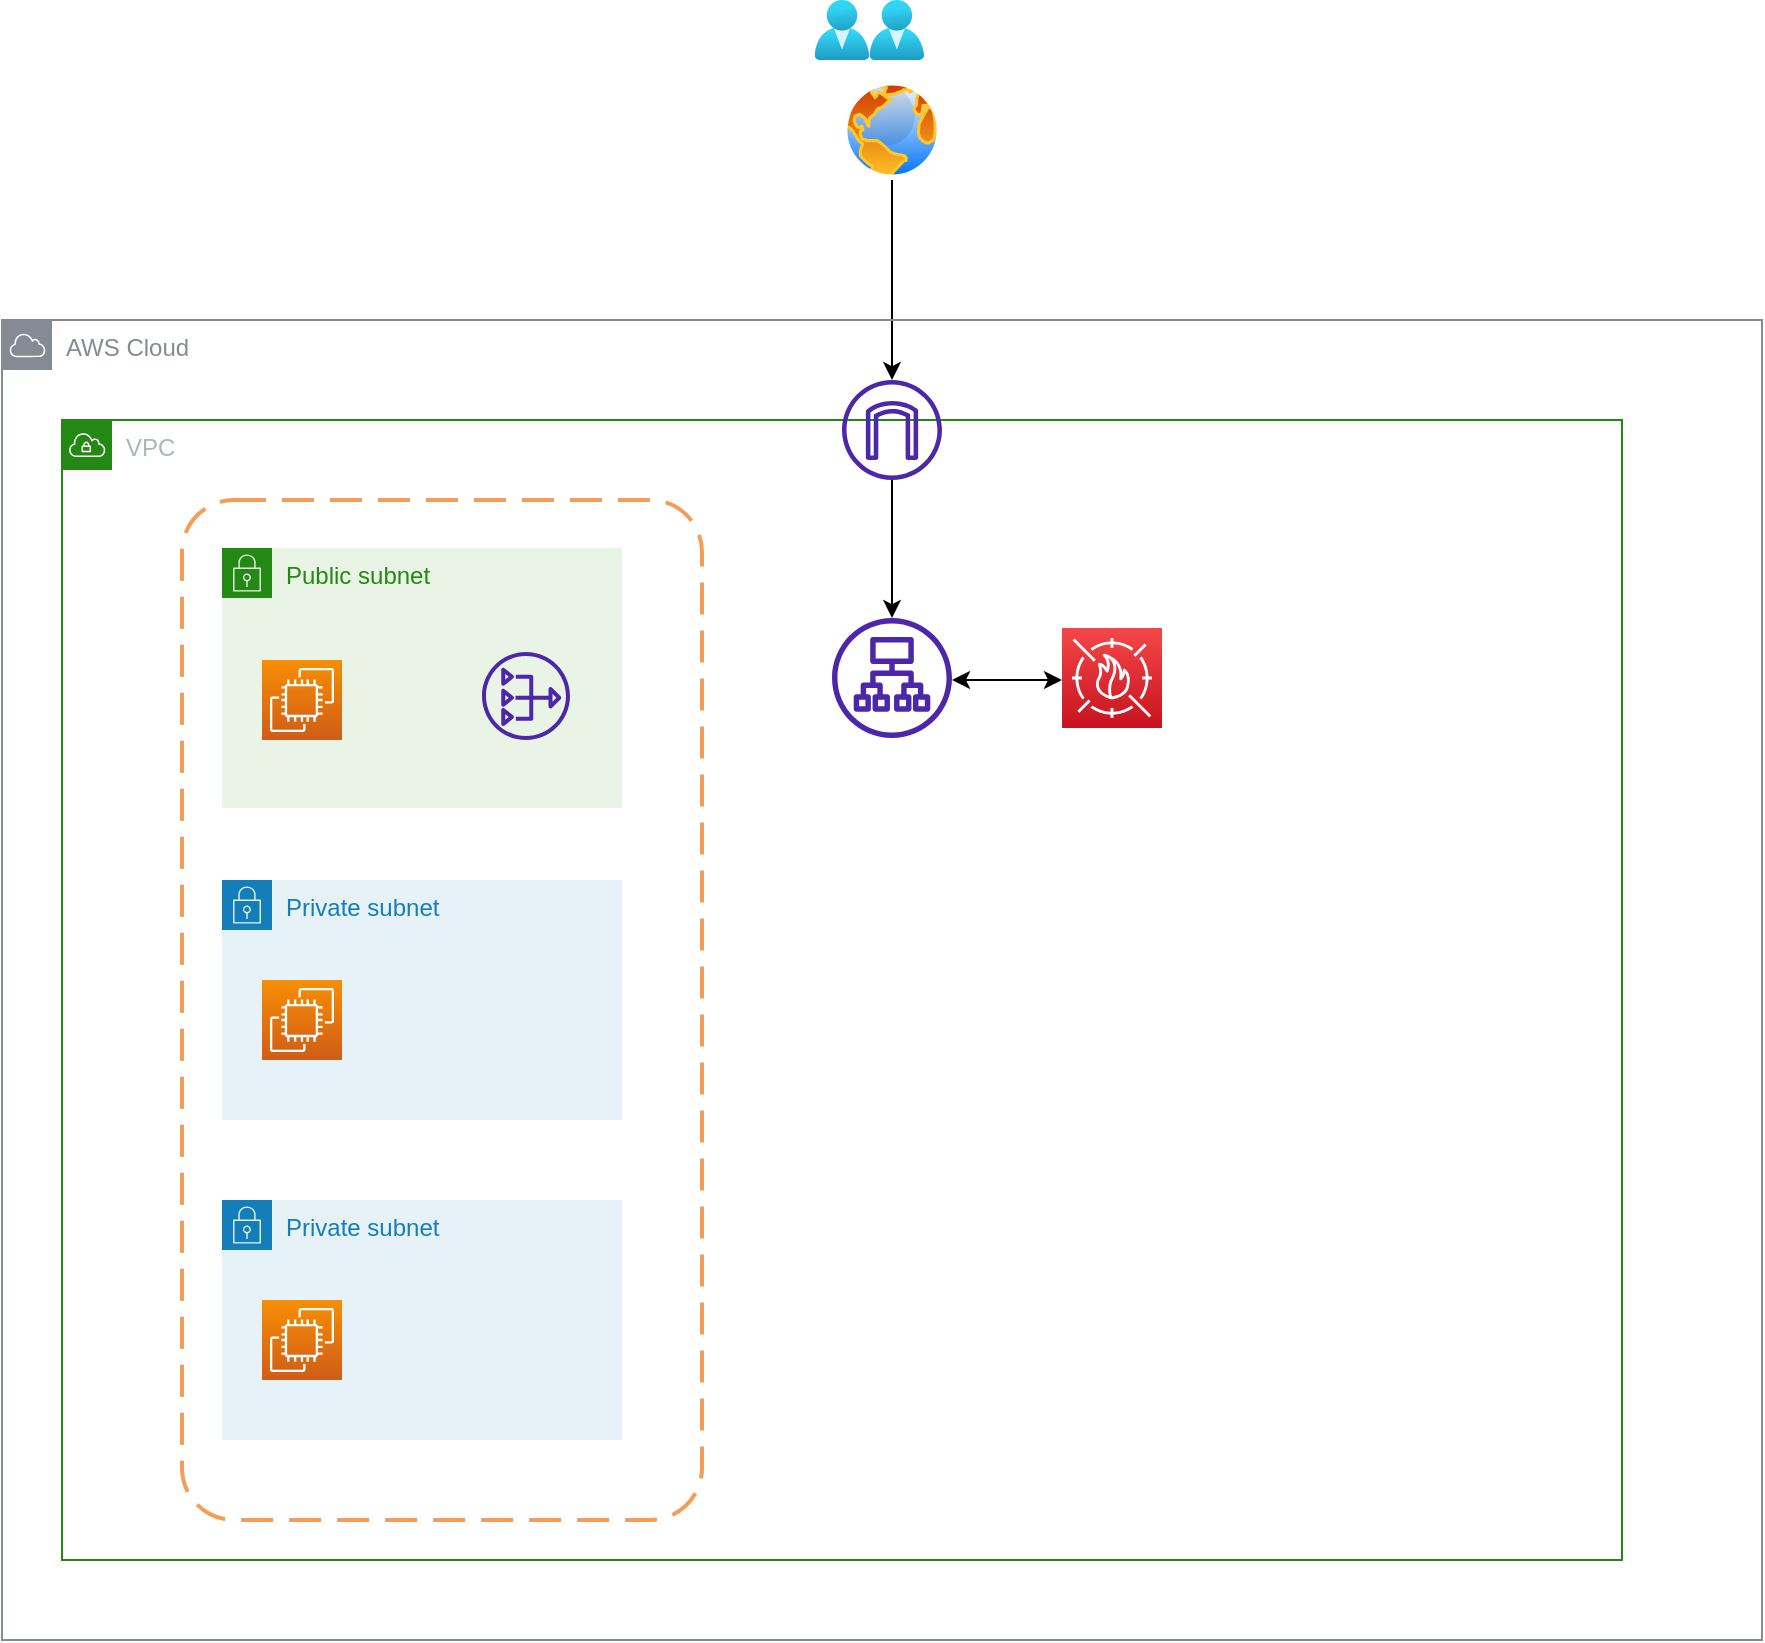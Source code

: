 <mxfile version="20.8.1" type="github"><diagram id="ue87R6VUES_bF4nc-Uwk" name="Single region"><mxGraphModel dx="1500" dy="780" grid="1" gridSize="10" guides="1" tooltips="1" connect="1" arrows="1" fold="1" page="1" pageScale="1" pageWidth="827" pageHeight="1169" math="0" shadow="0"><root><mxCell id="0"/><mxCell id="1" parent="0"/><mxCell id="IuL7JJnTpbOqwNsqgbpm-23" value="" style="edgeStyle=orthogonalEdgeStyle;rounded=0;orthogonalLoop=1;jettySize=auto;html=1;" edge="1" parent="1" source="IuL7JJnTpbOqwNsqgbpm-1" target="IuL7JJnTpbOqwNsqgbpm-5"><mxGeometry relative="1" as="geometry"/></mxCell><mxCell id="IuL7JJnTpbOqwNsqgbpm-1" value="" style="aspect=fixed;perimeter=ellipsePerimeter;html=1;align=center;shadow=0;dashed=0;spacingTop=3;image;image=img/lib/active_directory/internet_globe.svg;" vertex="1" parent="1"><mxGeometry x="430" y="120" width="50" height="50" as="geometry"/></mxCell><mxCell id="IuL7JJnTpbOqwNsqgbpm-2" value="" style="aspect=fixed;html=1;points=[];align=center;image;fontSize=12;image=img/lib/azure2/identity/Users.svg;" vertex="1" parent="1"><mxGeometry x="416.29" y="80" width="27.43" height="30" as="geometry"/></mxCell><mxCell id="IuL7JJnTpbOqwNsqgbpm-3" value="AWS Cloud" style="sketch=0;outlineConnect=0;gradientColor=none;html=1;whiteSpace=wrap;fontSize=12;fontStyle=0;shape=mxgraph.aws4.group;grIcon=mxgraph.aws4.group_aws_cloud;strokeColor=#858B94;fillColor=none;verticalAlign=top;align=left;spacingLeft=30;fontColor=#858B94;dashed=0;" vertex="1" parent="1"><mxGeometry x="10" y="240" width="880" height="660" as="geometry"/></mxCell><mxCell id="IuL7JJnTpbOqwNsqgbpm-4" value="VPC" style="points=[[0,0],[0.25,0],[0.5,0],[0.75,0],[1,0],[1,0.25],[1,0.5],[1,0.75],[1,1],[0.75,1],[0.5,1],[0.25,1],[0,1],[0,0.75],[0,0.5],[0,0.25]];outlineConnect=0;gradientColor=none;html=1;whiteSpace=wrap;fontSize=12;fontStyle=0;container=1;pointerEvents=0;collapsible=0;recursiveResize=0;shape=mxgraph.aws4.group;grIcon=mxgraph.aws4.group_vpc;strokeColor=#248814;fillColor=none;verticalAlign=top;align=left;spacingLeft=30;fontColor=#AAB7B8;dashed=0;" vertex="1" parent="1"><mxGeometry x="40" y="290" width="780" height="570" as="geometry"/></mxCell><mxCell id="IuL7JJnTpbOqwNsqgbpm-24" value="" style="edgeStyle=orthogonalEdgeStyle;rounded=0;orthogonalLoop=1;jettySize=auto;html=1;" edge="1" parent="IuL7JJnTpbOqwNsqgbpm-4" source="IuL7JJnTpbOqwNsqgbpm-5" target="IuL7JJnTpbOqwNsqgbpm-6"><mxGeometry relative="1" as="geometry"/></mxCell><mxCell id="IuL7JJnTpbOqwNsqgbpm-5" value="" style="sketch=0;outlineConnect=0;fontColor=#232F3E;gradientColor=none;fillColor=#4D27AA;strokeColor=none;dashed=0;verticalLabelPosition=bottom;verticalAlign=top;align=center;html=1;fontSize=12;fontStyle=0;aspect=fixed;pointerEvents=1;shape=mxgraph.aws4.internet_gateway;" vertex="1" parent="IuL7JJnTpbOqwNsqgbpm-4"><mxGeometry x="390" y="-20" width="50" height="50" as="geometry"/></mxCell><mxCell id="IuL7JJnTpbOqwNsqgbpm-6" value="" style="sketch=0;outlineConnect=0;fontColor=#232F3E;gradientColor=none;fillColor=#4D27AA;strokeColor=none;dashed=0;verticalLabelPosition=bottom;verticalAlign=top;align=center;html=1;fontSize=12;fontStyle=0;aspect=fixed;pointerEvents=1;shape=mxgraph.aws4.application_load_balancer;" vertex="1" parent="IuL7JJnTpbOqwNsqgbpm-4"><mxGeometry x="385" y="99" width="60" height="60" as="geometry"/></mxCell><mxCell id="IuL7JJnTpbOqwNsqgbpm-8" value="" style="sketch=0;points=[[0,0,0],[0.25,0,0],[0.5,0,0],[0.75,0,0],[1,0,0],[0,1,0],[0.25,1,0],[0.5,1,0],[0.75,1,0],[1,1,0],[0,0.25,0],[0,0.5,0],[0,0.75,0],[1,0.25,0],[1,0.5,0],[1,0.75,0]];outlineConnect=0;fontColor=#232F3E;gradientColor=#F54749;gradientDirection=north;fillColor=#C7131F;strokeColor=#ffffff;dashed=0;verticalLabelPosition=bottom;verticalAlign=top;align=center;html=1;fontSize=12;fontStyle=0;aspect=fixed;shape=mxgraph.aws4.resourceIcon;resIcon=mxgraph.aws4.waf;" vertex="1" parent="IuL7JJnTpbOqwNsqgbpm-4"><mxGeometry x="500" y="104" width="50" height="50" as="geometry"/></mxCell><mxCell id="IuL7JJnTpbOqwNsqgbpm-26" value="" style="endArrow=classic;startArrow=classic;html=1;rounded=0;" edge="1" parent="IuL7JJnTpbOqwNsqgbpm-4"><mxGeometry width="50" height="50" relative="1" as="geometry"><mxPoint x="445" y="130" as="sourcePoint"/><mxPoint x="500" y="130" as="targetPoint"/></mxGeometry></mxCell><mxCell id="IuL7JJnTpbOqwNsqgbpm-10" value="Private subnet" style="points=[[0,0],[0.25,0],[0.5,0],[0.75,0],[1,0],[1,0.25],[1,0.5],[1,0.75],[1,1],[0.75,1],[0.5,1],[0.25,1],[0,1],[0,0.75],[0,0.5],[0,0.25]];outlineConnect=0;gradientColor=none;html=1;whiteSpace=wrap;fontSize=12;fontStyle=0;container=1;pointerEvents=0;collapsible=0;recursiveResize=0;shape=mxgraph.aws4.group;grIcon=mxgraph.aws4.group_security_group;grStroke=0;strokeColor=#147EBA;fillColor=#E6F2F8;verticalAlign=top;align=left;spacingLeft=30;fontColor=#147EBA;dashed=0;" vertex="1" parent="1"><mxGeometry x="120" y="680" width="200" height="120" as="geometry"/></mxCell><mxCell id="IuL7JJnTpbOqwNsqgbpm-16" value="" style="sketch=0;points=[[0,0,0],[0.25,0,0],[0.5,0,0],[0.75,0,0],[1,0,0],[0,1,0],[0.25,1,0],[0.5,1,0],[0.75,1,0],[1,1,0],[0,0.25,0],[0,0.5,0],[0,0.75,0],[1,0.25,0],[1,0.5,0],[1,0.75,0]];outlineConnect=0;fontColor=#232F3E;gradientColor=#F78E04;gradientDirection=north;fillColor=#D05C17;strokeColor=#ffffff;dashed=0;verticalLabelPosition=bottom;verticalAlign=top;align=center;html=1;fontSize=12;fontStyle=0;aspect=fixed;shape=mxgraph.aws4.resourceIcon;resIcon=mxgraph.aws4.ec2;" vertex="1" parent="IuL7JJnTpbOqwNsqgbpm-10"><mxGeometry x="20" y="50" width="40" height="40" as="geometry"/></mxCell><mxCell id="IuL7JJnTpbOqwNsqgbpm-12" value="Private subnet" style="points=[[0,0],[0.25,0],[0.5,0],[0.75,0],[1,0],[1,0.25],[1,0.5],[1,0.75],[1,1],[0.75,1],[0.5,1],[0.25,1],[0,1],[0,0.75],[0,0.5],[0,0.25]];outlineConnect=0;gradientColor=none;html=1;whiteSpace=wrap;fontSize=12;fontStyle=0;container=1;pointerEvents=0;collapsible=0;recursiveResize=0;shape=mxgraph.aws4.group;grIcon=mxgraph.aws4.group_security_group;grStroke=0;strokeColor=#147EBA;fillColor=#E6F2F8;verticalAlign=top;align=left;spacingLeft=30;fontColor=#147EBA;dashed=0;" vertex="1" parent="1"><mxGeometry x="120" y="520" width="200" height="120" as="geometry"/></mxCell><mxCell id="IuL7JJnTpbOqwNsqgbpm-18" value="" style="sketch=0;points=[[0,0,0],[0.25,0,0],[0.5,0,0],[0.75,0,0],[1,0,0],[0,1,0],[0.25,1,0],[0.5,1,0],[0.75,1,0],[1,1,0],[0,0.25,0],[0,0.5,0],[0,0.75,0],[1,0.25,0],[1,0.5,0],[1,0.75,0]];outlineConnect=0;fontColor=#232F3E;gradientColor=#F78E04;gradientDirection=north;fillColor=#D05C17;strokeColor=#ffffff;dashed=0;verticalLabelPosition=bottom;verticalAlign=top;align=center;html=1;fontSize=12;fontStyle=0;aspect=fixed;shape=mxgraph.aws4.resourceIcon;resIcon=mxgraph.aws4.ec2;" vertex="1" parent="IuL7JJnTpbOqwNsqgbpm-12"><mxGeometry x="20" y="50" width="40" height="40" as="geometry"/></mxCell><mxCell id="IuL7JJnTpbOqwNsqgbpm-13" value="Public subnet" style="points=[[0,0],[0.25,0],[0.5,0],[0.75,0],[1,0],[1,0.25],[1,0.5],[1,0.75],[1,1],[0.75,1],[0.5,1],[0.25,1],[0,1],[0,0.75],[0,0.5],[0,0.25]];outlineConnect=0;gradientColor=none;html=1;whiteSpace=wrap;fontSize=12;fontStyle=0;container=1;pointerEvents=0;collapsible=0;recursiveResize=0;shape=mxgraph.aws4.group;grIcon=mxgraph.aws4.group_security_group;grStroke=0;strokeColor=#248814;fillColor=#E9F3E6;verticalAlign=top;align=left;spacingLeft=30;fontColor=#248814;dashed=0;" vertex="1" parent="1"><mxGeometry x="120" y="354" width="200" height="130" as="geometry"/></mxCell><mxCell id="IuL7JJnTpbOqwNsqgbpm-19" value="" style="sketch=0;points=[[0,0,0],[0.25,0,0],[0.5,0,0],[0.75,0,0],[1,0,0],[0,1,0],[0.25,1,0],[0.5,1,0],[0.75,1,0],[1,1,0],[0,0.25,0],[0,0.5,0],[0,0.75,0],[1,0.25,0],[1,0.5,0],[1,0.75,0]];outlineConnect=0;fontColor=#232F3E;gradientColor=#F78E04;gradientDirection=north;fillColor=#D05C17;strokeColor=#ffffff;dashed=0;verticalLabelPosition=bottom;verticalAlign=top;align=center;html=1;fontSize=12;fontStyle=0;aspect=fixed;shape=mxgraph.aws4.resourceIcon;resIcon=mxgraph.aws4.ec2;" vertex="1" parent="IuL7JJnTpbOqwNsqgbpm-13"><mxGeometry x="20" y="56" width="40" height="40" as="geometry"/></mxCell><mxCell id="IuL7JJnTpbOqwNsqgbpm-9" value="" style="sketch=0;outlineConnect=0;fontColor=#232F3E;gradientColor=none;fillColor=#4D27AA;strokeColor=none;dashed=0;verticalLabelPosition=bottom;verticalAlign=top;align=center;html=1;fontSize=12;fontStyle=0;aspect=fixed;pointerEvents=1;shape=mxgraph.aws4.nat_gateway;" vertex="1" parent="IuL7JJnTpbOqwNsqgbpm-13"><mxGeometry x="130" y="52" width="44" height="44" as="geometry"/></mxCell><mxCell id="IuL7JJnTpbOqwNsqgbpm-21" value="" style="rounded=1;arcSize=10;dashed=1;strokeColor=#F59D56;fillColor=none;gradientColor=none;dashPattern=8 4;strokeWidth=2;" vertex="1" parent="1"><mxGeometry x="100" y="330" width="260" height="510" as="geometry"/></mxCell><mxCell id="IuL7JJnTpbOqwNsqgbpm-22" value="" style="aspect=fixed;html=1;points=[];align=center;image;fontSize=12;image=img/lib/azure2/identity/Users.svg;" vertex="1" parent="1"><mxGeometry x="443.72" y="80" width="27.43" height="30" as="geometry"/></mxCell></root></mxGraphModel></diagram></mxfile>